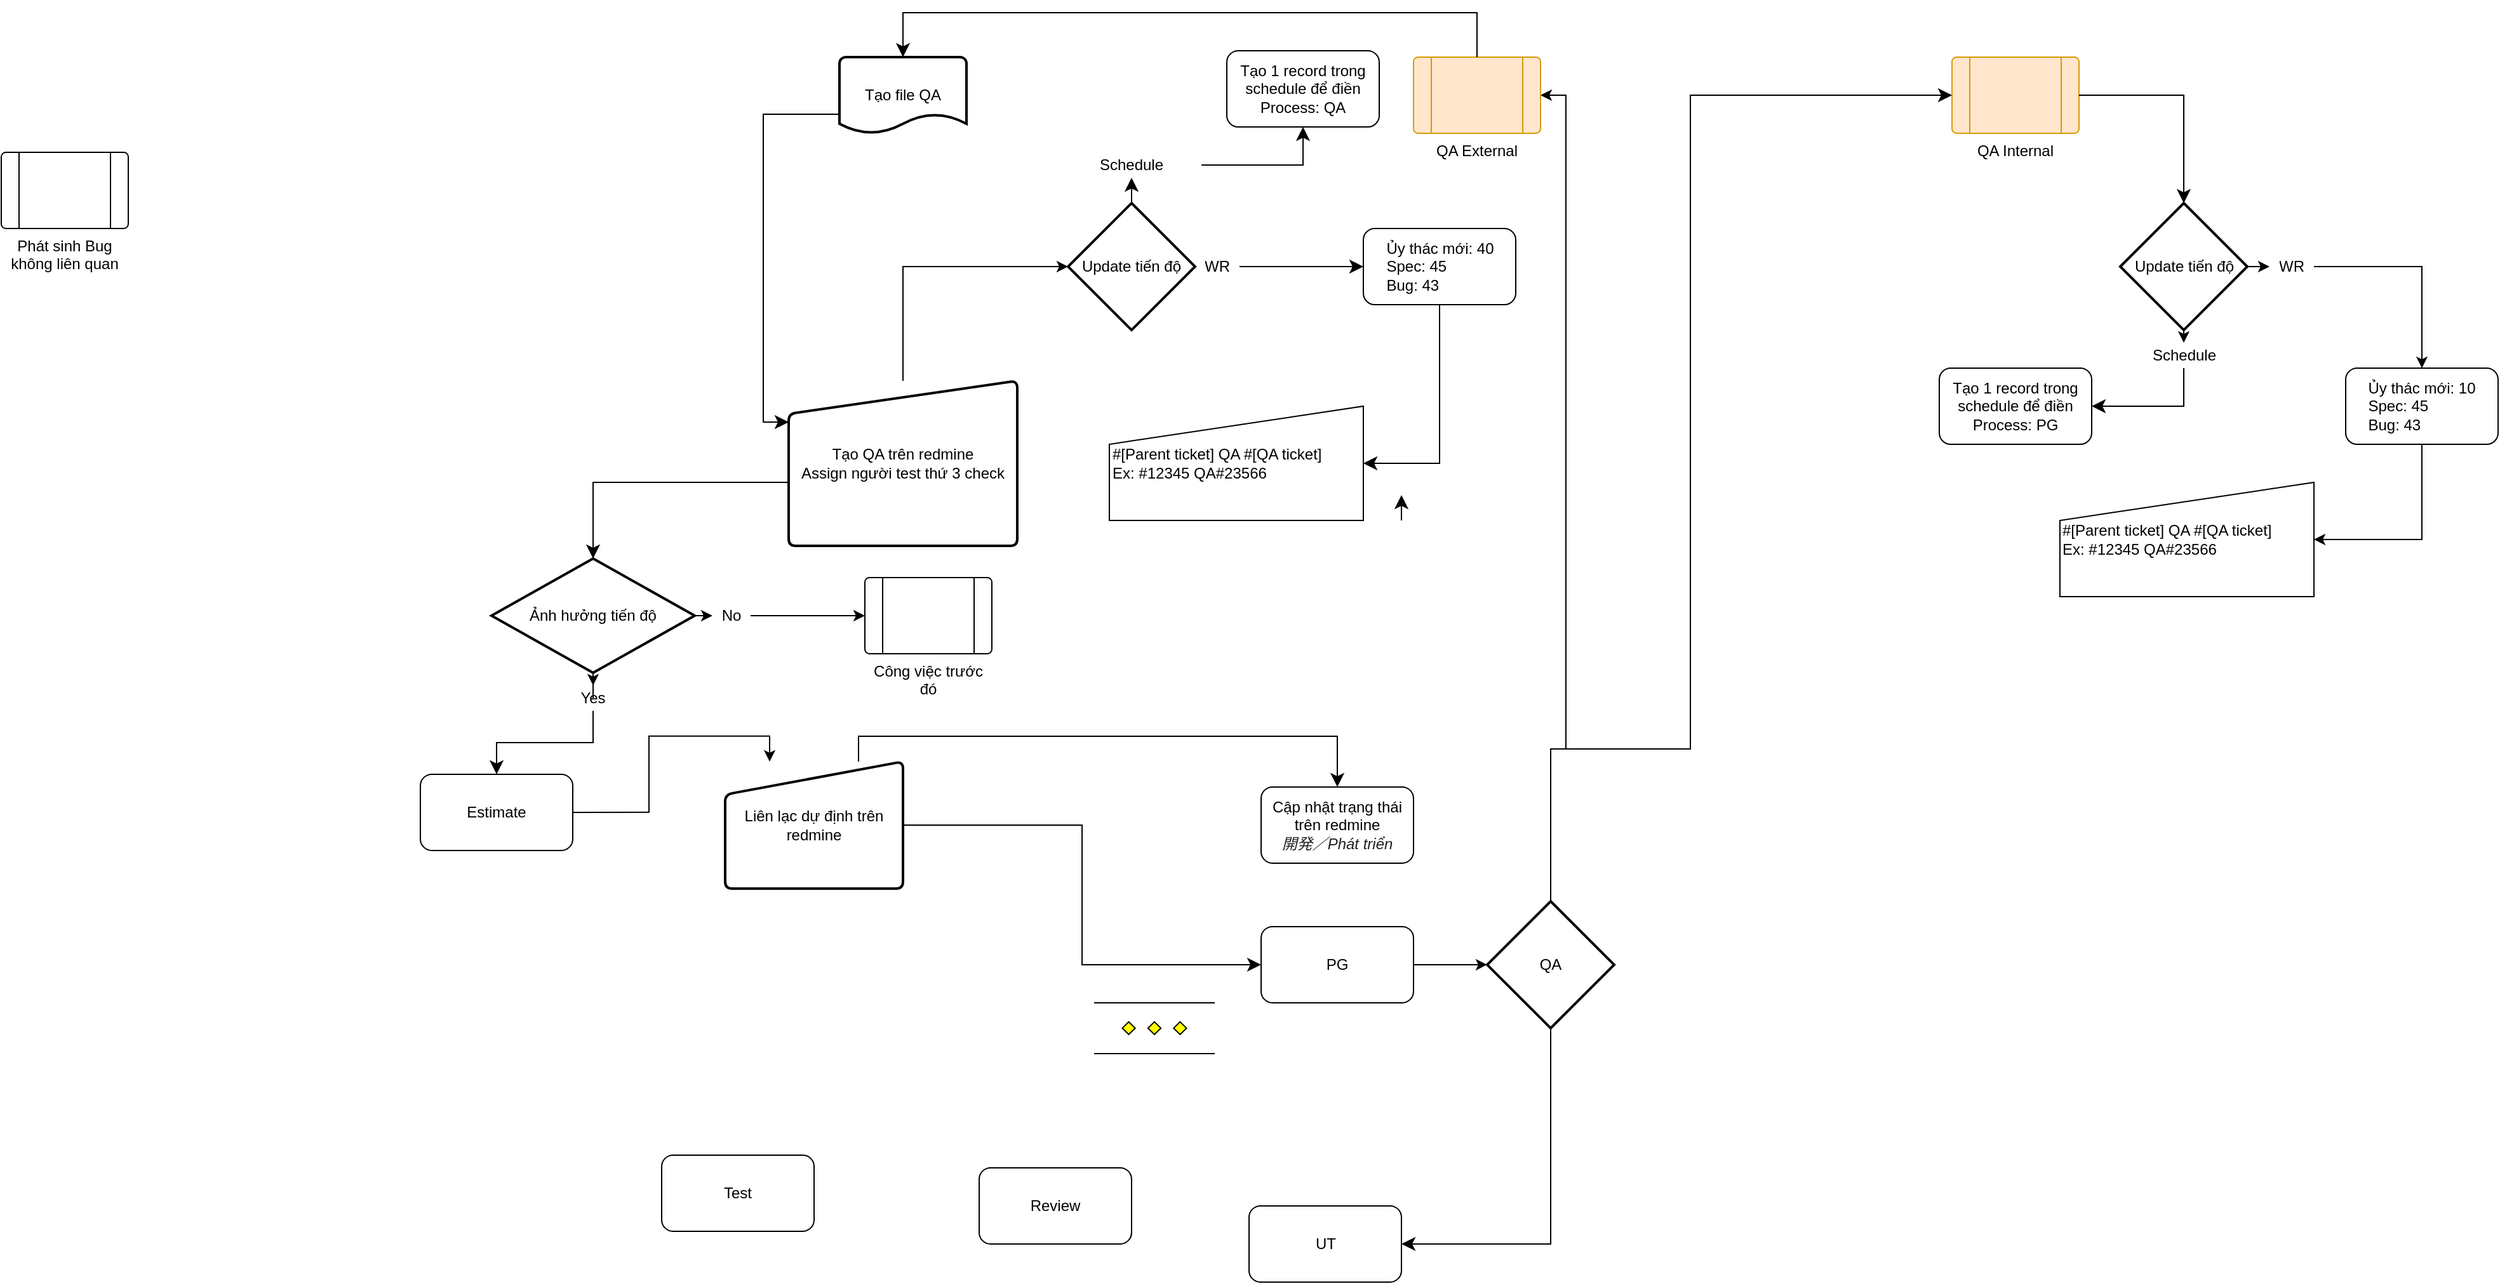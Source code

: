 <mxfile version="22.0.4" type="github">
  <diagram name="Page-1" id="zTbb-Xnv8Q7ji7ILYT0D">
    <mxGraphModel dx="1929" dy="1920" grid="1" gridSize="10" guides="1" tooltips="1" connect="1" arrows="1" fold="1" page="1" pageScale="1" pageWidth="850" pageHeight="1100" math="0" shadow="0">
      <root>
        <mxCell id="0" />
        <mxCell id="1" parent="0" />
        <mxCell id="gtDI2S5hlt-X197ZOi6Z-17" style="edgeStyle=orthogonalEdgeStyle;rounded=0;orthogonalLoop=1;jettySize=auto;html=1;exitX=1;exitY=0.5;exitDx=0;exitDy=0;entryX=0.25;entryY=0;entryDx=0;entryDy=0;" parent="1" source="gtDI2S5hlt-X197ZOi6Z-14" target="gtDI2S5hlt-X197ZOi6Z-27" edge="1">
          <mxGeometry relative="1" as="geometry">
            <mxPoint x="90" y="-460.06" as="targetPoint" />
          </mxGeometry>
        </mxCell>
        <mxCell id="gtDI2S5hlt-X197ZOi6Z-14" value="Estimate" style="rounded=1;whiteSpace=wrap;html=1;" parent="1" vertex="1">
          <mxGeometry x="-150" y="-490.06" width="120" height="60" as="geometry" />
        </mxCell>
        <mxCell id="t6mqpQVH2QK9xesV7-yC-17" style="edgeStyle=orthogonalEdgeStyle;rounded=0;orthogonalLoop=1;jettySize=auto;html=1;exitX=0.5;exitY=0;exitDx=0;exitDy=0;entryX=1;entryY=0.5;entryDx=0;entryDy=0;exitPerimeter=0;" edge="1" parent="1" source="t6mqpQVH2QK9xesV7-yC-19" target="gtDI2S5hlt-X197ZOi6Z-70">
          <mxGeometry relative="1" as="geometry">
            <mxPoint x="840" y="-720" as="targetPoint" />
            <Array as="points">
              <mxPoint x="740" y="-510" />
              <mxPoint x="752" y="-510" />
              <mxPoint x="752" y="-1025" />
            </Array>
          </mxGeometry>
        </mxCell>
        <mxCell id="gtDI2S5hlt-X197ZOi6Z-18" value="PG" style="rounded=1;whiteSpace=wrap;html=1;" parent="1" vertex="1">
          <mxGeometry x="512" y="-370.06" width="120" height="60" as="geometry" />
        </mxCell>
        <mxCell id="gtDI2S5hlt-X197ZOi6Z-19" value="UT" style="rounded=1;whiteSpace=wrap;html=1;" parent="1" vertex="1">
          <mxGeometry x="502.5" y="-150.06" width="120" height="60" as="geometry" />
        </mxCell>
        <mxCell id="gtDI2S5hlt-X197ZOi6Z-20" value="Review" style="rounded=1;whiteSpace=wrap;html=1;" parent="1" vertex="1">
          <mxGeometry x="290" y="-180.06" width="120" height="60" as="geometry" />
        </mxCell>
        <mxCell id="gtDI2S5hlt-X197ZOi6Z-21" value="Test" style="rounded=1;whiteSpace=wrap;html=1;" parent="1" vertex="1">
          <mxGeometry x="40" y="-190.06" width="120" height="60" as="geometry" />
        </mxCell>
        <mxCell id="gtDI2S5hlt-X197ZOi6Z-25" value="" style="edgeStyle=elbowEdgeStyle;elbow=vertical;endArrow=classic;html=1;curved=0;rounded=0;endSize=8;startSize=8;exitX=0.5;exitY=1;exitDx=0;exitDy=0;entryX=0.5;entryY=0;entryDx=0;entryDy=0;" parent="1" source="gtDI2S5hlt-X197ZOi6Z-42" target="gtDI2S5hlt-X197ZOi6Z-14" edge="1">
          <mxGeometry width="50" height="50" relative="1" as="geometry">
            <mxPoint x="-12" y="-490" as="sourcePoint" />
            <mxPoint x="380" y="-280" as="targetPoint" />
            <Array as="points" />
          </mxGeometry>
        </mxCell>
        <mxCell id="gtDI2S5hlt-X197ZOi6Z-27" value="Liên lạc dự định trên redmine" style="html=1;strokeWidth=2;shape=manualInput;whiteSpace=wrap;rounded=1;size=26;arcSize=11;" parent="1" vertex="1">
          <mxGeometry x="90" y="-500.06" width="140" height="100" as="geometry" />
        </mxCell>
        <mxCell id="gtDI2S5hlt-X197ZOi6Z-52" style="edgeStyle=orthogonalEdgeStyle;rounded=0;orthogonalLoop=1;jettySize=auto;html=1;exitX=0.5;exitY=0;exitDx=0;exitDy=0;entryX=0;entryY=0.5;entryDx=0;entryDy=0;entryPerimeter=0;" parent="1" source="gtDI2S5hlt-X197ZOi6Z-33" target="gtDI2S5hlt-X197ZOi6Z-53" edge="1">
          <mxGeometry relative="1" as="geometry" />
        </mxCell>
        <mxCell id="gtDI2S5hlt-X197ZOi6Z-28" value="Tạo file QA" style="strokeWidth=2;html=1;shape=mxgraph.flowchart.document2;whiteSpace=wrap;size=0.25;" parent="1" vertex="1">
          <mxGeometry x="180" y="-1055" width="100" height="60" as="geometry" />
        </mxCell>
        <mxCell id="gtDI2S5hlt-X197ZOi6Z-30" value="" style="edgeStyle=elbowEdgeStyle;elbow=horizontal;endArrow=classic;html=1;curved=0;rounded=0;endSize=8;startSize=8;exitX=1;exitY=0.5;exitDx=0;exitDy=0;" parent="1" source="gtDI2S5hlt-X197ZOi6Z-27" target="gtDI2S5hlt-X197ZOi6Z-18" edge="1">
          <mxGeometry width="50" height="50" relative="1" as="geometry">
            <mxPoint x="210" y="-460.06" as="sourcePoint" />
            <mxPoint x="290" y="-490.06" as="targetPoint" />
          </mxGeometry>
        </mxCell>
        <mxCell id="gtDI2S5hlt-X197ZOi6Z-31" value="" style="edgeStyle=elbowEdgeStyle;elbow=horizontal;endArrow=classic;html=1;curved=0;rounded=0;endSize=8;startSize=8;exitX=0;exitY=0.75;exitDx=0;exitDy=0;exitPerimeter=0;entryX=0;entryY=0.25;entryDx=0;entryDy=0;" parent="1" source="gtDI2S5hlt-X197ZOi6Z-28" target="gtDI2S5hlt-X197ZOi6Z-33" edge="1">
          <mxGeometry width="50" height="50" relative="1" as="geometry">
            <mxPoint x="270" y="-310" as="sourcePoint" />
            <mxPoint x="230" y="-800" as="targetPoint" />
            <Array as="points">
              <mxPoint x="120" y="-890" />
            </Array>
          </mxGeometry>
        </mxCell>
        <mxCell id="gtDI2S5hlt-X197ZOi6Z-33" value="Tạo QA trên redmine&lt;br&gt;Assign người test thứ 3 check" style="html=1;strokeWidth=2;shape=manualInput;whiteSpace=wrap;rounded=1;size=26;arcSize=11;" parent="1" vertex="1">
          <mxGeometry x="140" y="-800" width="180" height="130" as="geometry" />
        </mxCell>
        <mxCell id="gtDI2S5hlt-X197ZOi6Z-35" value="" style="edgeStyle=elbowEdgeStyle;elbow=vertical;endArrow=classic;html=1;curved=0;rounded=0;endSize=8;startSize=8;exitX=0;exitY=0.25;exitDx=0;exitDy=0;entryX=0.5;entryY=0;entryDx=0;entryDy=0;entryPerimeter=0;" parent="1" source="gtDI2S5hlt-X197ZOi6Z-33" target="gtDI2S5hlt-X197ZOi6Z-34" edge="1">
          <mxGeometry width="50" height="50" relative="1" as="geometry">
            <mxPoint x="230" y="-560" as="sourcePoint" />
            <mxPoint x="-10" y="-660" as="targetPoint" />
            <Array as="points">
              <mxPoint x="60" y="-720" />
            </Array>
          </mxGeometry>
        </mxCell>
        <mxCell id="gtDI2S5hlt-X197ZOi6Z-44" style="edgeStyle=orthogonalEdgeStyle;rounded=0;orthogonalLoop=1;jettySize=auto;html=1;exitX=0.5;exitY=1;exitDx=0;exitDy=0;exitPerimeter=0;" parent="1" source="gtDI2S5hlt-X197ZOi6Z-34" target="gtDI2S5hlt-X197ZOi6Z-42" edge="1">
          <mxGeometry relative="1" as="geometry" />
        </mxCell>
        <mxCell id="gtDI2S5hlt-X197ZOi6Z-34" value="Ảnh hưởng tiến độ" style="strokeWidth=2;html=1;shape=mxgraph.flowchart.decision;whiteSpace=wrap;" parent="1" vertex="1">
          <mxGeometry x="-94" y="-660" width="160" height="90" as="geometry" />
        </mxCell>
        <UserObject label="Yes" placeholders="1" name="Variable" id="gtDI2S5hlt-X197ZOi6Z-42">
          <mxCell style="text;html=1;strokeColor=none;fillColor=none;align=center;verticalAlign=middle;whiteSpace=wrap;overflow=hidden;" parent="1" vertex="1">
            <mxGeometry x="-54" y="-560" width="80" height="20" as="geometry" />
          </mxCell>
        </UserObject>
        <UserObject label="No" placeholders="1" name="Variable" id="gtDI2S5hlt-X197ZOi6Z-45">
          <mxCell style="text;html=1;strokeColor=none;fillColor=none;align=center;verticalAlign=middle;whiteSpace=wrap;overflow=hidden;" parent="1" vertex="1">
            <mxGeometry x="80" y="-625" width="30" height="20" as="geometry" />
          </mxCell>
        </UserObject>
        <mxCell id="gtDI2S5hlt-X197ZOi6Z-46" style="edgeStyle=orthogonalEdgeStyle;rounded=0;orthogonalLoop=1;jettySize=auto;html=1;exitX=1;exitY=0.5;exitDx=0;exitDy=0;exitPerimeter=0;entryX=0;entryY=0.5;entryDx=0;entryDy=0;" parent="1" source="gtDI2S5hlt-X197ZOi6Z-34" target="gtDI2S5hlt-X197ZOi6Z-45" edge="1">
          <mxGeometry relative="1" as="geometry">
            <mxPoint x="-4" y="-560" as="sourcePoint" />
            <mxPoint x="-4" y="-520" as="targetPoint" />
          </mxGeometry>
        </mxCell>
        <mxCell id="gtDI2S5hlt-X197ZOi6Z-48" value="Tạo 1 record trong schedule để điền&lt;br&gt;Process: QA" style="rounded=1;whiteSpace=wrap;html=1;" parent="1" vertex="1">
          <mxGeometry x="485" y="-1060" width="120" height="60" as="geometry" />
        </mxCell>
        <mxCell id="gtDI2S5hlt-X197ZOi6Z-53" value="Update tiến độ" style="strokeWidth=2;html=1;shape=mxgraph.flowchart.decision;whiteSpace=wrap;" parent="1" vertex="1">
          <mxGeometry x="360" y="-940" width="100" height="100" as="geometry" />
        </mxCell>
        <UserObject label="Schedule" placeholders="1" name="Variable" id="gtDI2S5hlt-X197ZOi6Z-54">
          <mxCell style="text;html=1;strokeColor=none;fillColor=none;align=center;verticalAlign=middle;whiteSpace=wrap;overflow=hidden;" parent="1" vertex="1">
            <mxGeometry x="355" y="-980" width="110" height="20" as="geometry" />
          </mxCell>
        </UserObject>
        <mxCell id="gtDI2S5hlt-X197ZOi6Z-55" value="" style="edgeStyle=segmentEdgeStyle;endArrow=classic;html=1;curved=0;rounded=0;endSize=8;startSize=8;exitX=0.5;exitY=0;exitDx=0;exitDy=0;exitPerimeter=0;entryX=0.5;entryY=1;entryDx=0;entryDy=0;" parent="1" source="gtDI2S5hlt-X197ZOi6Z-53" target="gtDI2S5hlt-X197ZOi6Z-54" edge="1">
          <mxGeometry width="50" height="50" relative="1" as="geometry">
            <mxPoint x="330" y="-740" as="sourcePoint" />
            <mxPoint x="380" y="-790" as="targetPoint" />
          </mxGeometry>
        </mxCell>
        <mxCell id="gtDI2S5hlt-X197ZOi6Z-56" value="" style="edgeStyle=segmentEdgeStyle;endArrow=classic;html=1;curved=0;rounded=0;endSize=8;startSize=8;exitX=1;exitY=0.5;exitDx=0;exitDy=0;entryX=0.5;entryY=1;entryDx=0;entryDy=0;" parent="1" source="gtDI2S5hlt-X197ZOi6Z-54" target="gtDI2S5hlt-X197ZOi6Z-48" edge="1">
          <mxGeometry width="50" height="50" relative="1" as="geometry">
            <mxPoint x="330" y="-740" as="sourcePoint" />
            <mxPoint x="380" y="-790" as="targetPoint" />
          </mxGeometry>
        </mxCell>
        <mxCell id="gtDI2S5hlt-X197ZOi6Z-57" value="&lt;div style=&quot;text-align: left;&quot;&gt;&lt;span style=&quot;background-color: initial;&quot;&gt;Ủy thác mới: 40&lt;/span&gt;&lt;/div&gt;&lt;div style=&quot;text-align: left;&quot;&gt;&lt;span style=&quot;background-color: initial;&quot;&gt;Spec: 45&lt;/span&gt;&lt;/div&gt;&lt;div style=&quot;text-align: left;&quot;&gt;&lt;span style=&quot;background-color: initial;&quot;&gt;Bug: 43&lt;/span&gt;&lt;/div&gt;" style="rounded=1;whiteSpace=wrap;html=1;" parent="1" vertex="1">
          <mxGeometry x="592.5" y="-920" width="120" height="60" as="geometry" />
        </mxCell>
        <UserObject label="WR" placeholders="1" name="Variable" id="gtDI2S5hlt-X197ZOi6Z-58">
          <mxCell style="text;html=1;strokeColor=none;fillColor=none;align=center;verticalAlign=middle;whiteSpace=wrap;overflow=hidden;" parent="1" vertex="1">
            <mxGeometry x="460" y="-900" width="35" height="20" as="geometry" />
          </mxCell>
        </UserObject>
        <mxCell id="gtDI2S5hlt-X197ZOi6Z-59" value="" style="edgeStyle=segmentEdgeStyle;endArrow=classic;html=1;curved=0;rounded=0;endSize=8;startSize=8;exitX=1;exitY=0.5;exitDx=0;exitDy=0;exitPerimeter=0;" parent="1" source="gtDI2S5hlt-X197ZOi6Z-53" target="gtDI2S5hlt-X197ZOi6Z-58" edge="1">
          <mxGeometry width="50" height="50" relative="1" as="geometry">
            <mxPoint x="420" y="-930" as="sourcePoint" />
            <mxPoint x="510" y="-890" as="targetPoint" />
          </mxGeometry>
        </mxCell>
        <mxCell id="gtDI2S5hlt-X197ZOi6Z-60" value="" style="edgeStyle=elbowEdgeStyle;elbow=vertical;endArrow=classic;html=1;curved=0;rounded=0;endSize=8;startSize=8;entryX=0;entryY=0.5;entryDx=0;entryDy=0;" parent="1" target="gtDI2S5hlt-X197ZOi6Z-57" edge="1">
          <mxGeometry width="50" height="50" relative="1" as="geometry">
            <mxPoint x="495" y="-890" as="sourcePoint" />
            <mxPoint x="301.5" y="-720" as="targetPoint" />
            <Array as="points">
              <mxPoint x="550" y="-890" />
            </Array>
          </mxGeometry>
        </mxCell>
        <mxCell id="gtDI2S5hlt-X197ZOi6Z-61" value="#[Parent ticket] QA #[QA ticket]&lt;br&gt;Ex: #12345 QA#23566" style="shape=manualInput;whiteSpace=wrap;html=1;align=left;" parent="1" vertex="1">
          <mxGeometry x="392.5" y="-780" width="200" height="90" as="geometry" />
        </mxCell>
        <mxCell id="gtDI2S5hlt-X197ZOi6Z-69" value="" style="verticalLabelPosition=bottom;verticalAlign=top;html=1;shape=mxgraph.flowchart.parallel_mode;pointerEvents=1" parent="1" vertex="1">
          <mxGeometry x="380.5" y="-310.06" width="95" height="40" as="geometry" />
        </mxCell>
        <mxCell id="gtDI2S5hlt-X197ZOi6Z-70" value="QA External" style="verticalLabelPosition=bottom;verticalAlign=top;html=1;shape=process;whiteSpace=wrap;rounded=1;size=0.14;arcSize=6;fillColor=#ffe6cc;strokeColor=#d79b00;" parent="1" vertex="1">
          <mxGeometry x="632" y="-1055" width="100" height="60" as="geometry" />
        </mxCell>
        <mxCell id="gtDI2S5hlt-X197ZOi6Z-72" value="" style="edgeStyle=segmentEdgeStyle;endArrow=classic;html=1;curved=0;rounded=0;endSize=8;startSize=8;entryX=0.5;entryY=0;entryDx=0;entryDy=0;entryPerimeter=0;exitX=0.5;exitY=0;exitDx=0;exitDy=0;" parent="1" source="gtDI2S5hlt-X197ZOi6Z-70" target="gtDI2S5hlt-X197ZOi6Z-28" edge="1">
          <mxGeometry width="50" height="50" relative="1" as="geometry">
            <mxPoint x="830" y="-1030" as="sourcePoint" />
            <mxPoint x="459" y="-710" as="targetPoint" />
            <Array as="points">
              <mxPoint x="682" y="-1090" />
              <mxPoint x="230" y="-1090" />
            </Array>
          </mxGeometry>
        </mxCell>
        <mxCell id="gtDI2S5hlt-X197ZOi6Z-73" value="" style="edgeStyle=elbowEdgeStyle;elbow=horizontal;endArrow=classic;html=1;curved=0;rounded=0;endSize=8;startSize=8;exitX=0.5;exitY=1;exitDx=0;exitDy=0;entryX=1;entryY=0.5;entryDx=0;entryDy=0;exitPerimeter=0;" parent="1" source="t6mqpQVH2QK9xesV7-yC-19" target="gtDI2S5hlt-X197ZOi6Z-19" edge="1">
          <mxGeometry width="50" height="50" relative="1" as="geometry">
            <mxPoint x="722" y="-130" as="sourcePoint" />
            <mxPoint x="750" y="-57" as="targetPoint" />
            <Array as="points">
              <mxPoint x="740" y="-210" />
            </Array>
          </mxGeometry>
        </mxCell>
        <mxCell id="gtDI2S5hlt-X197ZOi6Z-75" value="" style="edgeStyle=orthogonalEdgeStyle;rounded=0;orthogonalLoop=1;jettySize=auto;html=1;exitX=1;exitY=0.5;exitDx=0;exitDy=0;" parent="1" source="gtDI2S5hlt-X197ZOi6Z-45" target="gtDI2S5hlt-X197ZOi6Z-74" edge="1">
          <mxGeometry relative="1" as="geometry">
            <mxPoint x="110" y="-615" as="sourcePoint" />
            <mxPoint x="662" y="-160" as="targetPoint" />
          </mxGeometry>
        </mxCell>
        <mxCell id="gtDI2S5hlt-X197ZOi6Z-74" value="Công việc trước đó" style="verticalLabelPosition=bottom;verticalAlign=top;html=1;shape=process;whiteSpace=wrap;rounded=1;size=0.14;arcSize=6;" parent="1" vertex="1">
          <mxGeometry x="200" y="-645" width="100" height="60" as="geometry" />
        </mxCell>
        <mxCell id="gtDI2S5hlt-X197ZOi6Z-81" value="Phát sinh Bug không liên quan" style="verticalLabelPosition=bottom;verticalAlign=top;html=1;shape=process;whiteSpace=wrap;rounded=1;size=0.14;arcSize=6;" parent="1" vertex="1">
          <mxGeometry x="-480" y="-980" width="100" height="60" as="geometry" />
        </mxCell>
        <mxCell id="gtDI2S5hlt-X197ZOi6Z-84" value="QA Internal" style="verticalLabelPosition=bottom;verticalAlign=top;html=1;shape=process;whiteSpace=wrap;rounded=1;size=0.14;arcSize=6;fillColor=#ffe6cc;strokeColor=#d79b00;" parent="1" vertex="1">
          <mxGeometry x="1056" y="-1055" width="100" height="60" as="geometry" />
        </mxCell>
        <mxCell id="gtDI2S5hlt-X197ZOi6Z-85" value="Tạo 1 record trong schedule để điền&lt;br&gt;Process: PG" style="rounded=1;whiteSpace=wrap;html=1;" parent="1" vertex="1">
          <mxGeometry x="1046" y="-810" width="120" height="60" as="geometry" />
        </mxCell>
        <mxCell id="gtDI2S5hlt-X197ZOi6Z-86" value="" style="edgeStyle=segmentEdgeStyle;endArrow=classic;html=1;curved=0;rounded=0;endSize=8;startSize=8;exitX=0.5;exitY=0;exitDx=0;exitDy=0;exitPerimeter=0;entryX=0.5;entryY=1;entryDx=0;entryDy=0;" parent="1" edge="1">
          <mxGeometry width="50" height="50" relative="1" as="geometry">
            <mxPoint x="622.5" y="-690" as="sourcePoint" />
            <mxPoint x="622.5" y="-710" as="targetPoint" />
          </mxGeometry>
        </mxCell>
        <mxCell id="t6mqpQVH2QK9xesV7-yC-13" style="edgeStyle=orthogonalEdgeStyle;rounded=0;orthogonalLoop=1;jettySize=auto;html=1;exitX=0.5;exitY=1;exitDx=0;exitDy=0;entryX=1;entryY=0.5;entryDx=0;entryDy=0;" edge="1" parent="1" source="gtDI2S5hlt-X197ZOi6Z-88" target="gtDI2S5hlt-X197ZOi6Z-92">
          <mxGeometry relative="1" as="geometry" />
        </mxCell>
        <mxCell id="gtDI2S5hlt-X197ZOi6Z-88" value="&lt;div style=&quot;text-align: left;&quot;&gt;&lt;span style=&quot;background-color: initial;&quot;&gt;Ủy thác mới: 10&lt;/span&gt;&lt;/div&gt;&lt;div style=&quot;text-align: left;&quot;&gt;&lt;span style=&quot;background-color: initial;&quot;&gt;Spec: 45&lt;/span&gt;&lt;/div&gt;&lt;div style=&quot;text-align: left;&quot;&gt;&lt;span style=&quot;background-color: initial;&quot;&gt;Bug: 43&lt;/span&gt;&lt;/div&gt;" style="rounded=1;whiteSpace=wrap;html=1;" parent="1" vertex="1">
          <mxGeometry x="1366" y="-810" width="120" height="60" as="geometry" />
        </mxCell>
        <mxCell id="t6mqpQVH2QK9xesV7-yC-11" style="edgeStyle=orthogonalEdgeStyle;rounded=0;orthogonalLoop=1;jettySize=auto;html=1;exitX=1;exitY=0.5;exitDx=0;exitDy=0;" edge="1" parent="1" source="gtDI2S5hlt-X197ZOi6Z-89" target="gtDI2S5hlt-X197ZOi6Z-88">
          <mxGeometry relative="1" as="geometry" />
        </mxCell>
        <UserObject label="WR" placeholders="1" name="Variable" id="gtDI2S5hlt-X197ZOi6Z-89">
          <mxCell style="text;html=1;strokeColor=none;fillColor=none;align=center;verticalAlign=middle;whiteSpace=wrap;overflow=hidden;" parent="1" vertex="1">
            <mxGeometry x="1306" y="-900" width="35" height="20" as="geometry" />
          </mxCell>
        </UserObject>
        <mxCell id="gtDI2S5hlt-X197ZOi6Z-92" value="#[Parent ticket] QA #[QA ticket]&lt;br&gt;Ex: #12345 QA#23566" style="shape=manualInput;whiteSpace=wrap;html=1;align=left;" parent="1" vertex="1">
          <mxGeometry x="1141" y="-720" width="200" height="90" as="geometry" />
        </mxCell>
        <mxCell id="gtDI2S5hlt-X197ZOi6Z-94" value="Update tiến độ" style="strokeWidth=2;html=1;shape=mxgraph.flowchart.decision;whiteSpace=wrap;" parent="1" vertex="1">
          <mxGeometry x="1188.5" y="-940" width="100" height="100" as="geometry" />
        </mxCell>
        <UserObject label="Schedule" placeholders="1" name="Variable" id="gtDI2S5hlt-X197ZOi6Z-95">
          <mxCell style="text;html=1;strokeColor=none;fillColor=none;align=center;verticalAlign=middle;whiteSpace=wrap;overflow=hidden;" parent="1" vertex="1">
            <mxGeometry x="1183.5" y="-830" width="110" height="20" as="geometry" />
          </mxCell>
        </UserObject>
        <mxCell id="6KRe_83P9uVD9sTEkD7J-1" value="Cập nhật trạng thái trên redmine&lt;br&gt;&lt;i style=&quot;color: rgb(34, 34, 34); font-family: Meiryo, &amp;quot;Hiragino Kaku Gothic Pro&amp;quot;, &amp;quot;MS PGothic&amp;quot;, Verdana, sans-serif; text-align: left; background-color: rgb(255, 255, 255);&quot;&gt;開発／Phát triển&lt;/i&gt;" style="rounded=1;whiteSpace=wrap;html=1;" parent="1" vertex="1">
          <mxGeometry x="512" y="-480.06" width="120" height="60" as="geometry" />
        </mxCell>
        <mxCell id="6KRe_83P9uVD9sTEkD7J-2" value="" style="edgeStyle=elbowEdgeStyle;elbow=vertical;endArrow=classic;html=1;curved=0;rounded=0;endSize=8;startSize=8;exitX=0.75;exitY=0;exitDx=0;exitDy=0;entryX=0.5;entryY=0;entryDx=0;entryDy=0;" parent="1" source="gtDI2S5hlt-X197ZOi6Z-27" target="6KRe_83P9uVD9sTEkD7J-1" edge="1">
          <mxGeometry width="50" height="50" relative="1" as="geometry">
            <mxPoint x="710" y="-530" as="sourcePoint" />
            <mxPoint x="760" y="-580" as="targetPoint" />
            <Array as="points">
              <mxPoint x="410" y="-520" />
            </Array>
          </mxGeometry>
        </mxCell>
        <mxCell id="t6mqpQVH2QK9xesV7-yC-4" value="" style="endArrow=classic;html=1;rounded=0;exitX=0.5;exitY=1;exitDx=0;exitDy=0;exitPerimeter=0;entryX=0.5;entryY=0;entryDx=0;entryDy=0;" edge="1" parent="1" source="gtDI2S5hlt-X197ZOi6Z-94" target="gtDI2S5hlt-X197ZOi6Z-95">
          <mxGeometry width="50" height="50" relative="1" as="geometry">
            <mxPoint x="986" y="-780" as="sourcePoint" />
            <mxPoint x="1036" y="-830" as="targetPoint" />
          </mxGeometry>
        </mxCell>
        <mxCell id="t6mqpQVH2QK9xesV7-yC-6" value="" style="edgeStyle=segmentEdgeStyle;endArrow=classic;html=1;curved=0;rounded=0;endSize=8;startSize=8;exitX=1;exitY=0.5;exitDx=0;exitDy=0;entryX=0.5;entryY=0;entryDx=0;entryDy=0;entryPerimeter=0;" edge="1" parent="1" source="gtDI2S5hlt-X197ZOi6Z-84" target="gtDI2S5hlt-X197ZOi6Z-94">
          <mxGeometry width="50" height="50" relative="1" as="geometry">
            <mxPoint x="986" y="-780" as="sourcePoint" />
            <mxPoint x="1036" y="-830" as="targetPoint" />
          </mxGeometry>
        </mxCell>
        <mxCell id="t6mqpQVH2QK9xesV7-yC-7" value="" style="edgeStyle=segmentEdgeStyle;endArrow=classic;html=1;curved=0;rounded=0;endSize=8;startSize=8;exitX=0.5;exitY=1;exitDx=0;exitDy=0;entryX=1;entryY=0.5;entryDx=0;entryDy=0;" edge="1" parent="1" source="gtDI2S5hlt-X197ZOi6Z-95" target="gtDI2S5hlt-X197ZOi6Z-85">
          <mxGeometry width="50" height="50" relative="1" as="geometry">
            <mxPoint x="986" y="-780" as="sourcePoint" />
            <mxPoint x="1036" y="-830" as="targetPoint" />
            <Array as="points">
              <mxPoint x="1239" y="-780" />
            </Array>
          </mxGeometry>
        </mxCell>
        <mxCell id="t6mqpQVH2QK9xesV7-yC-8" value="" style="endArrow=classic;html=1;rounded=0;exitX=1;exitY=0.5;exitDx=0;exitDy=0;exitPerimeter=0;entryX=0;entryY=0.5;entryDx=0;entryDy=0;" edge="1" parent="1" source="gtDI2S5hlt-X197ZOi6Z-94" target="gtDI2S5hlt-X197ZOi6Z-89">
          <mxGeometry width="50" height="50" relative="1" as="geometry">
            <mxPoint x="1026" y="-780" as="sourcePoint" />
            <mxPoint x="1356" y="-960" as="targetPoint" />
          </mxGeometry>
        </mxCell>
        <mxCell id="t6mqpQVH2QK9xesV7-yC-14" value="" style="edgeStyle=segmentEdgeStyle;endArrow=classic;html=1;curved=0;rounded=0;endSize=8;startSize=8;exitX=0.5;exitY=1;exitDx=0;exitDy=0;entryX=1;entryY=0.5;entryDx=0;entryDy=0;" edge="1" parent="1" source="gtDI2S5hlt-X197ZOi6Z-57" target="gtDI2S5hlt-X197ZOi6Z-61">
          <mxGeometry width="50" height="50" relative="1" as="geometry">
            <mxPoint x="570" y="-780" as="sourcePoint" />
            <mxPoint x="620" y="-830" as="targetPoint" />
            <Array as="points">
              <mxPoint x="653" y="-735" />
            </Array>
          </mxGeometry>
        </mxCell>
        <mxCell id="t6mqpQVH2QK9xesV7-yC-18" value="" style="edgeStyle=segmentEdgeStyle;endArrow=classic;html=1;curved=0;rounded=0;endSize=8;startSize=8;exitX=0.5;exitY=0;exitDx=0;exitDy=0;entryX=0;entryY=0.5;entryDx=0;entryDy=0;exitPerimeter=0;" edge="1" parent="1" source="t6mqpQVH2QK9xesV7-yC-19" target="gtDI2S5hlt-X197ZOi6Z-84">
          <mxGeometry width="50" height="50" relative="1" as="geometry">
            <mxPoint x="800" y="-350.06" as="sourcePoint" />
            <mxPoint x="850" y="-400.06" as="targetPoint" />
            <Array as="points">
              <mxPoint x="740" y="-510" />
              <mxPoint x="850" y="-510" />
              <mxPoint x="850" y="-1025" />
            </Array>
          </mxGeometry>
        </mxCell>
        <mxCell id="t6mqpQVH2QK9xesV7-yC-19" value="QA" style="strokeWidth=2;html=1;shape=mxgraph.flowchart.decision;whiteSpace=wrap;" vertex="1" parent="1">
          <mxGeometry x="690" y="-390" width="100" height="100" as="geometry" />
        </mxCell>
        <mxCell id="t6mqpQVH2QK9xesV7-yC-20" value="" style="endArrow=classic;html=1;rounded=0;exitX=1;exitY=0.5;exitDx=0;exitDy=0;" edge="1" parent="1" source="gtDI2S5hlt-X197ZOi6Z-18" target="t6mqpQVH2QK9xesV7-yC-19">
          <mxGeometry width="50" height="50" relative="1" as="geometry">
            <mxPoint x="570" y="-270" as="sourcePoint" />
            <mxPoint x="620" y="-320" as="targetPoint" />
          </mxGeometry>
        </mxCell>
      </root>
    </mxGraphModel>
  </diagram>
</mxfile>
